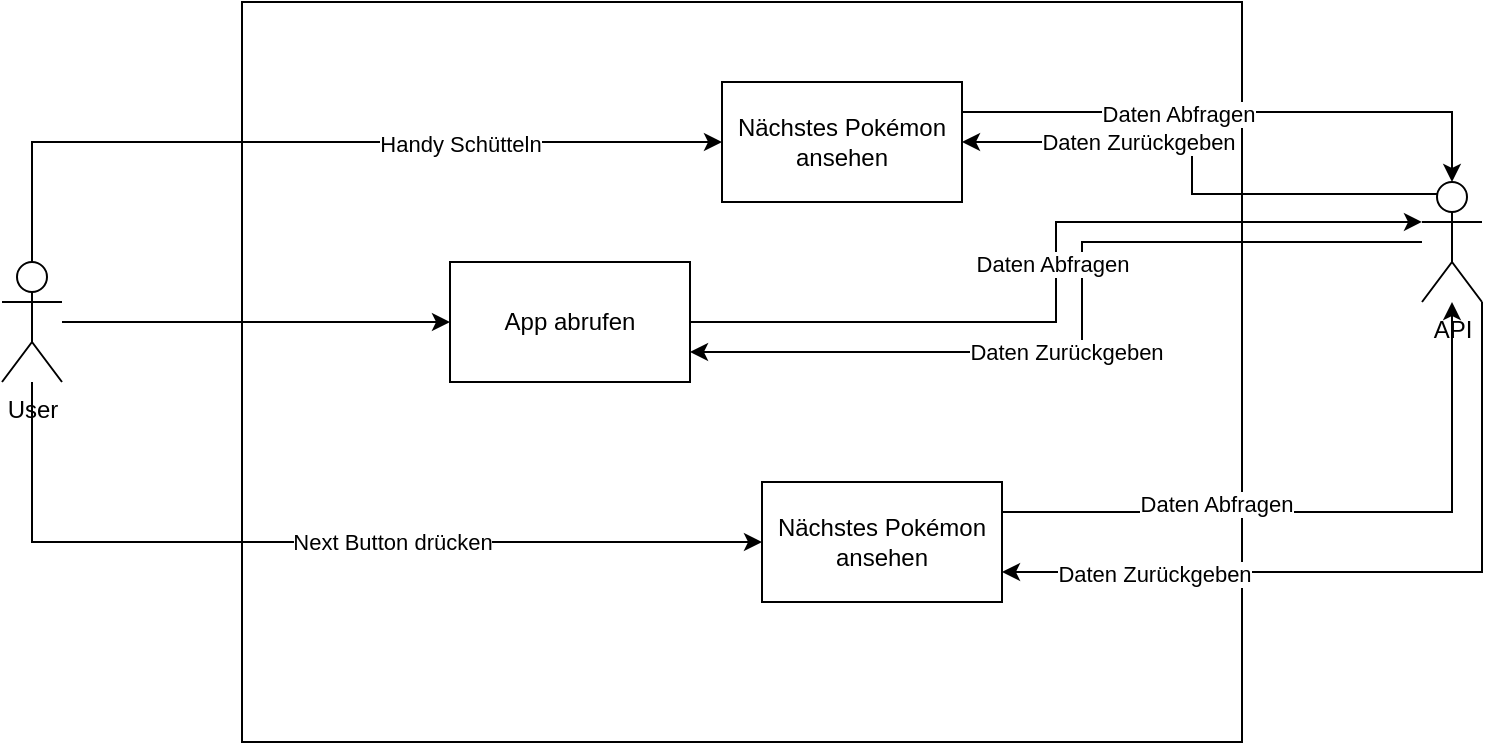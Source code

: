 <mxfile version="24.2.5" type="device">
  <diagram name="Seite-1" id="TZQSSnb__b2ue_40bBjd">
    <mxGraphModel dx="1122" dy="454" grid="1" gridSize="10" guides="1" tooltips="1" connect="1" arrows="1" fold="1" page="1" pageScale="1" pageWidth="827" pageHeight="1169" math="0" shadow="0">
      <root>
        <mxCell id="0" />
        <mxCell id="1" parent="0" />
        <mxCell id="x9mMvLB8LZn9rVJ4WLBo-2" value="" style="rounded=0;whiteSpace=wrap;html=1;" vertex="1" parent="1">
          <mxGeometry x="310" y="30" width="500" height="370" as="geometry" />
        </mxCell>
        <mxCell id="x9mMvLB8LZn9rVJ4WLBo-4" style="edgeStyle=orthogonalEdgeStyle;rounded=0;orthogonalLoop=1;jettySize=auto;html=1;" edge="1" parent="1" source="x9mMvLB8LZn9rVJ4WLBo-1" target="x9mMvLB8LZn9rVJ4WLBo-3">
          <mxGeometry relative="1" as="geometry" />
        </mxCell>
        <mxCell id="x9mMvLB8LZn9rVJ4WLBo-14" style="edgeStyle=orthogonalEdgeStyle;rounded=0;orthogonalLoop=1;jettySize=auto;html=1;entryX=0;entryY=0.5;entryDx=0;entryDy=0;" edge="1" parent="1" source="x9mMvLB8LZn9rVJ4WLBo-1" target="x9mMvLB8LZn9rVJ4WLBo-13">
          <mxGeometry relative="1" as="geometry">
            <Array as="points">
              <mxPoint x="205" y="100" />
            </Array>
          </mxGeometry>
        </mxCell>
        <mxCell id="x9mMvLB8LZn9rVJ4WLBo-15" value="Handy Schütteln" style="edgeLabel;html=1;align=center;verticalAlign=middle;resizable=0;points=[];" vertex="1" connectable="0" parent="x9mMvLB8LZn9rVJ4WLBo-14">
          <mxGeometry x="0.354" y="-1" relative="1" as="geometry">
            <mxPoint as="offset" />
          </mxGeometry>
        </mxCell>
        <mxCell id="x9mMvLB8LZn9rVJ4WLBo-1" value="User" style="shape=umlActor;verticalLabelPosition=bottom;verticalAlign=top;html=1;outlineConnect=0;" vertex="1" parent="1">
          <mxGeometry x="190" y="160" width="30" height="60" as="geometry" />
        </mxCell>
        <mxCell id="x9mMvLB8LZn9rVJ4WLBo-11" style="edgeStyle=orthogonalEdgeStyle;rounded=0;orthogonalLoop=1;jettySize=auto;html=1;entryX=0;entryY=0.5;entryDx=0;entryDy=0;" edge="1" parent="1" source="x9mMvLB8LZn9rVJ4WLBo-1" target="x9mMvLB8LZn9rVJ4WLBo-10">
          <mxGeometry relative="1" as="geometry">
            <Array as="points">
              <mxPoint x="205" y="300" />
            </Array>
          </mxGeometry>
        </mxCell>
        <mxCell id="x9mMvLB8LZn9rVJ4WLBo-12" value="Next Button drücken" style="edgeLabel;html=1;align=center;verticalAlign=middle;resizable=0;points=[];" vertex="1" connectable="0" parent="x9mMvLB8LZn9rVJ4WLBo-11">
          <mxGeometry x="0.166" relative="1" as="geometry">
            <mxPoint as="offset" />
          </mxGeometry>
        </mxCell>
        <mxCell id="x9mMvLB8LZn9rVJ4WLBo-3" value="App abrufen" style="rounded=0;whiteSpace=wrap;html=1;" vertex="1" parent="1">
          <mxGeometry x="414" y="160" width="120" height="60" as="geometry" />
        </mxCell>
        <mxCell id="x9mMvLB8LZn9rVJ4WLBo-7" style="edgeStyle=orthogonalEdgeStyle;rounded=0;orthogonalLoop=1;jettySize=auto;html=1;entryX=1;entryY=0.75;entryDx=0;entryDy=0;" edge="1" parent="1" source="x9mMvLB8LZn9rVJ4WLBo-5" target="x9mMvLB8LZn9rVJ4WLBo-3">
          <mxGeometry relative="1" as="geometry">
            <Array as="points">
              <mxPoint x="730" y="150" />
              <mxPoint x="730" y="205" />
            </Array>
          </mxGeometry>
        </mxCell>
        <mxCell id="x9mMvLB8LZn9rVJ4WLBo-9" value="Daten Zurückgeben" style="edgeLabel;html=1;align=center;verticalAlign=middle;resizable=0;points=[];" vertex="1" connectable="0" parent="x9mMvLB8LZn9rVJ4WLBo-7">
          <mxGeometry x="0.11" relative="1" as="geometry">
            <mxPoint as="offset" />
          </mxGeometry>
        </mxCell>
        <mxCell id="x9mMvLB8LZn9rVJ4WLBo-18" style="edgeStyle=orthogonalEdgeStyle;rounded=0;orthogonalLoop=1;jettySize=auto;html=1;exitX=1;exitY=1;exitDx=0;exitDy=0;exitPerimeter=0;entryX=1;entryY=0.75;entryDx=0;entryDy=0;" edge="1" parent="1" source="x9mMvLB8LZn9rVJ4WLBo-5" target="x9mMvLB8LZn9rVJ4WLBo-10">
          <mxGeometry relative="1" as="geometry" />
        </mxCell>
        <mxCell id="x9mMvLB8LZn9rVJ4WLBo-19" value="Daten Zurückgeben" style="edgeLabel;html=1;align=center;verticalAlign=middle;resizable=0;points=[];" vertex="1" connectable="0" parent="x9mMvLB8LZn9rVJ4WLBo-18">
          <mxGeometry x="0.598" y="1" relative="1" as="geometry">
            <mxPoint as="offset" />
          </mxGeometry>
        </mxCell>
        <mxCell id="x9mMvLB8LZn9rVJ4WLBo-22" style="edgeStyle=orthogonalEdgeStyle;rounded=0;orthogonalLoop=1;jettySize=auto;html=1;exitX=0.25;exitY=0.1;exitDx=0;exitDy=0;exitPerimeter=0;entryX=1;entryY=0.5;entryDx=0;entryDy=0;" edge="1" parent="1" source="x9mMvLB8LZn9rVJ4WLBo-5" target="x9mMvLB8LZn9rVJ4WLBo-13">
          <mxGeometry relative="1" as="geometry" />
        </mxCell>
        <mxCell id="x9mMvLB8LZn9rVJ4WLBo-23" value="Daten Zurückgeben" style="edgeLabel;html=1;align=center;verticalAlign=middle;resizable=0;points=[];" vertex="1" connectable="0" parent="x9mMvLB8LZn9rVJ4WLBo-22">
          <mxGeometry x="0.336" relative="1" as="geometry">
            <mxPoint as="offset" />
          </mxGeometry>
        </mxCell>
        <mxCell id="x9mMvLB8LZn9rVJ4WLBo-5" value="API" style="shape=umlActor;verticalLabelPosition=bottom;verticalAlign=top;html=1;outlineConnect=0;" vertex="1" parent="1">
          <mxGeometry x="900" y="120" width="30" height="60" as="geometry" />
        </mxCell>
        <mxCell id="x9mMvLB8LZn9rVJ4WLBo-6" style="edgeStyle=orthogonalEdgeStyle;rounded=0;orthogonalLoop=1;jettySize=auto;html=1;entryX=0;entryY=0.333;entryDx=0;entryDy=0;entryPerimeter=0;" edge="1" parent="1" source="x9mMvLB8LZn9rVJ4WLBo-3" target="x9mMvLB8LZn9rVJ4WLBo-5">
          <mxGeometry relative="1" as="geometry" />
        </mxCell>
        <mxCell id="x9mMvLB8LZn9rVJ4WLBo-8" value="Daten Abfragen" style="edgeLabel;html=1;align=center;verticalAlign=middle;resizable=0;points=[];" vertex="1" connectable="0" parent="x9mMvLB8LZn9rVJ4WLBo-6">
          <mxGeometry x="0.021" y="2" relative="1" as="geometry">
            <mxPoint as="offset" />
          </mxGeometry>
        </mxCell>
        <mxCell id="x9mMvLB8LZn9rVJ4WLBo-16" style="edgeStyle=orthogonalEdgeStyle;rounded=0;orthogonalLoop=1;jettySize=auto;html=1;exitX=1;exitY=0.25;exitDx=0;exitDy=0;" edge="1" parent="1" source="x9mMvLB8LZn9rVJ4WLBo-10" target="x9mMvLB8LZn9rVJ4WLBo-5">
          <mxGeometry relative="1" as="geometry" />
        </mxCell>
        <mxCell id="x9mMvLB8LZn9rVJ4WLBo-17" value="Daten Abfragen" style="edgeLabel;html=1;align=center;verticalAlign=middle;resizable=0;points=[];" vertex="1" connectable="0" parent="x9mMvLB8LZn9rVJ4WLBo-16">
          <mxGeometry x="-0.354" y="4" relative="1" as="geometry">
            <mxPoint as="offset" />
          </mxGeometry>
        </mxCell>
        <mxCell id="x9mMvLB8LZn9rVJ4WLBo-10" value="Nächstes Pokémon ansehen" style="rounded=0;whiteSpace=wrap;html=1;" vertex="1" parent="1">
          <mxGeometry x="570" y="270" width="120" height="60" as="geometry" />
        </mxCell>
        <mxCell id="x9mMvLB8LZn9rVJ4WLBo-13" value="Nächstes Pokémon ansehen" style="rounded=0;whiteSpace=wrap;html=1;" vertex="1" parent="1">
          <mxGeometry x="550" y="70" width="120" height="60" as="geometry" />
        </mxCell>
        <mxCell id="x9mMvLB8LZn9rVJ4WLBo-20" style="edgeStyle=orthogonalEdgeStyle;rounded=0;orthogonalLoop=1;jettySize=auto;html=1;exitX=1;exitY=0.25;exitDx=0;exitDy=0;entryX=0.5;entryY=0;entryDx=0;entryDy=0;entryPerimeter=0;" edge="1" parent="1" source="x9mMvLB8LZn9rVJ4WLBo-13" target="x9mMvLB8LZn9rVJ4WLBo-5">
          <mxGeometry relative="1" as="geometry" />
        </mxCell>
        <mxCell id="x9mMvLB8LZn9rVJ4WLBo-21" value="Daten Abfragen" style="edgeLabel;html=1;align=center;verticalAlign=middle;resizable=0;points=[];" vertex="1" connectable="0" parent="x9mMvLB8LZn9rVJ4WLBo-20">
          <mxGeometry x="-0.232" y="-1" relative="1" as="geometry">
            <mxPoint as="offset" />
          </mxGeometry>
        </mxCell>
      </root>
    </mxGraphModel>
  </diagram>
</mxfile>
